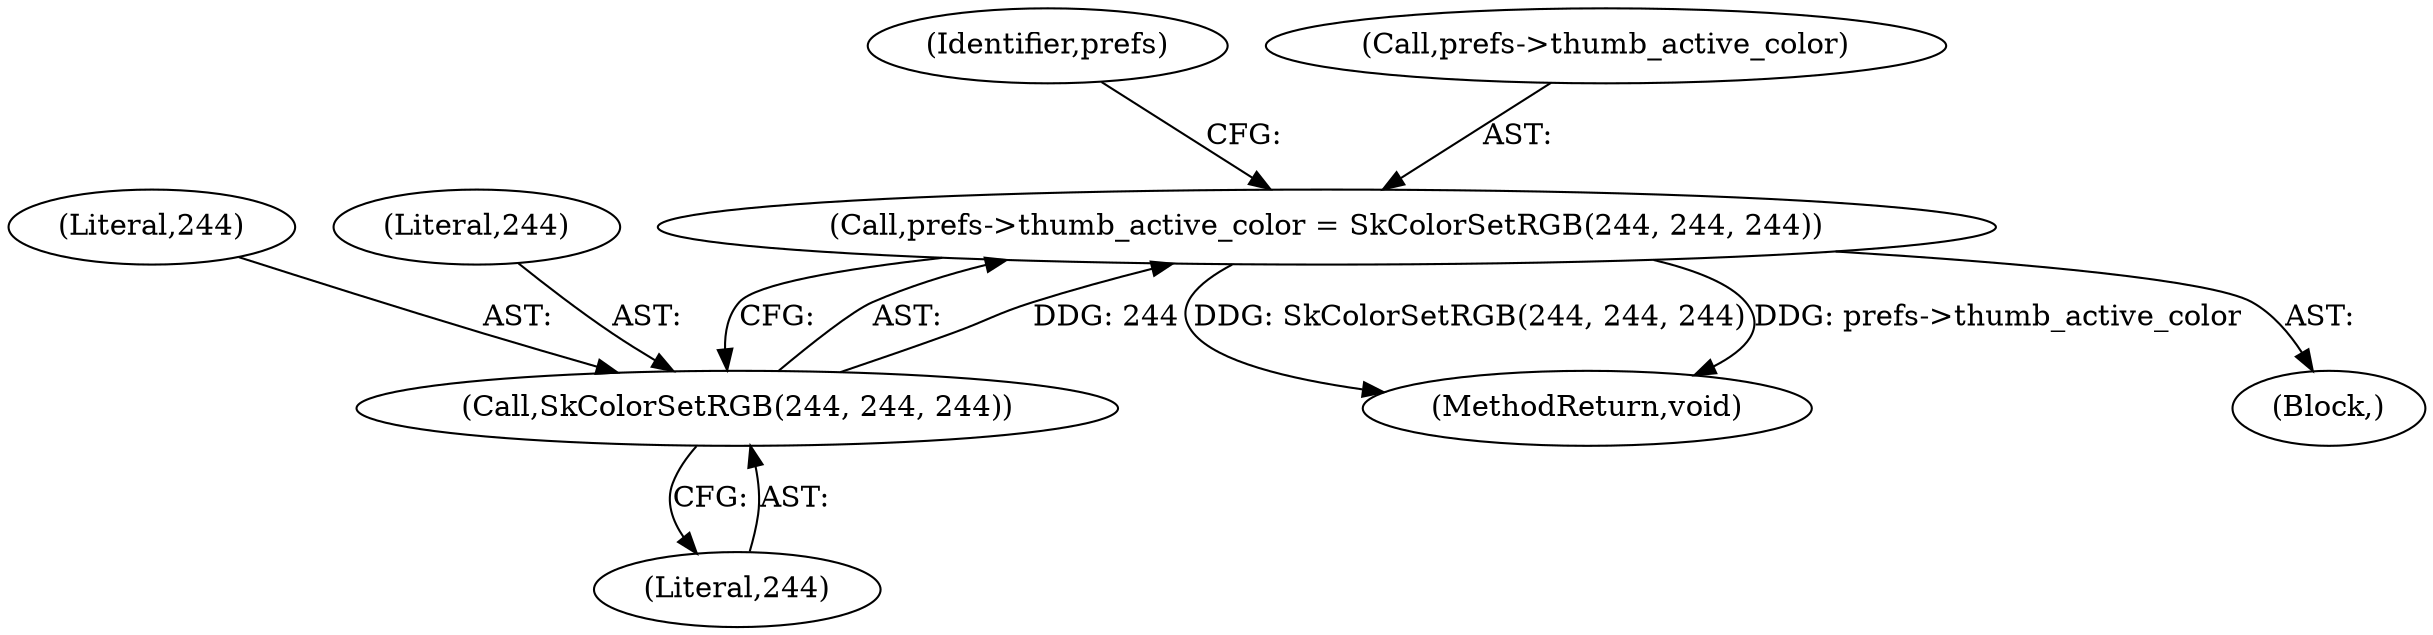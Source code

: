 digraph "1_Chrome_c975c78878fff68e82333f599882a7f73cb721ea_0@pointer" {
"1000123" [label="(Call,prefs->thumb_active_color = SkColorSetRGB(244, 244, 244))"];
"1000127" [label="(Call,SkColorSetRGB(244, 244, 244))"];
"1000176" [label="(MethodReturn,void)"];
"1000130" [label="(Literal,244)"];
"1000127" [label="(Call,SkColorSetRGB(244, 244, 244))"];
"1000101" [label="(Block,)"];
"1000133" [label="(Identifier,prefs)"];
"1000128" [label="(Literal,244)"];
"1000129" [label="(Literal,244)"];
"1000123" [label="(Call,prefs->thumb_active_color = SkColorSetRGB(244, 244, 244))"];
"1000124" [label="(Call,prefs->thumb_active_color)"];
"1000123" -> "1000101"  [label="AST: "];
"1000123" -> "1000127"  [label="CFG: "];
"1000124" -> "1000123"  [label="AST: "];
"1000127" -> "1000123"  [label="AST: "];
"1000133" -> "1000123"  [label="CFG: "];
"1000123" -> "1000176"  [label="DDG: SkColorSetRGB(244, 244, 244)"];
"1000123" -> "1000176"  [label="DDG: prefs->thumb_active_color"];
"1000127" -> "1000123"  [label="DDG: 244"];
"1000127" -> "1000130"  [label="CFG: "];
"1000128" -> "1000127"  [label="AST: "];
"1000129" -> "1000127"  [label="AST: "];
"1000130" -> "1000127"  [label="AST: "];
}
